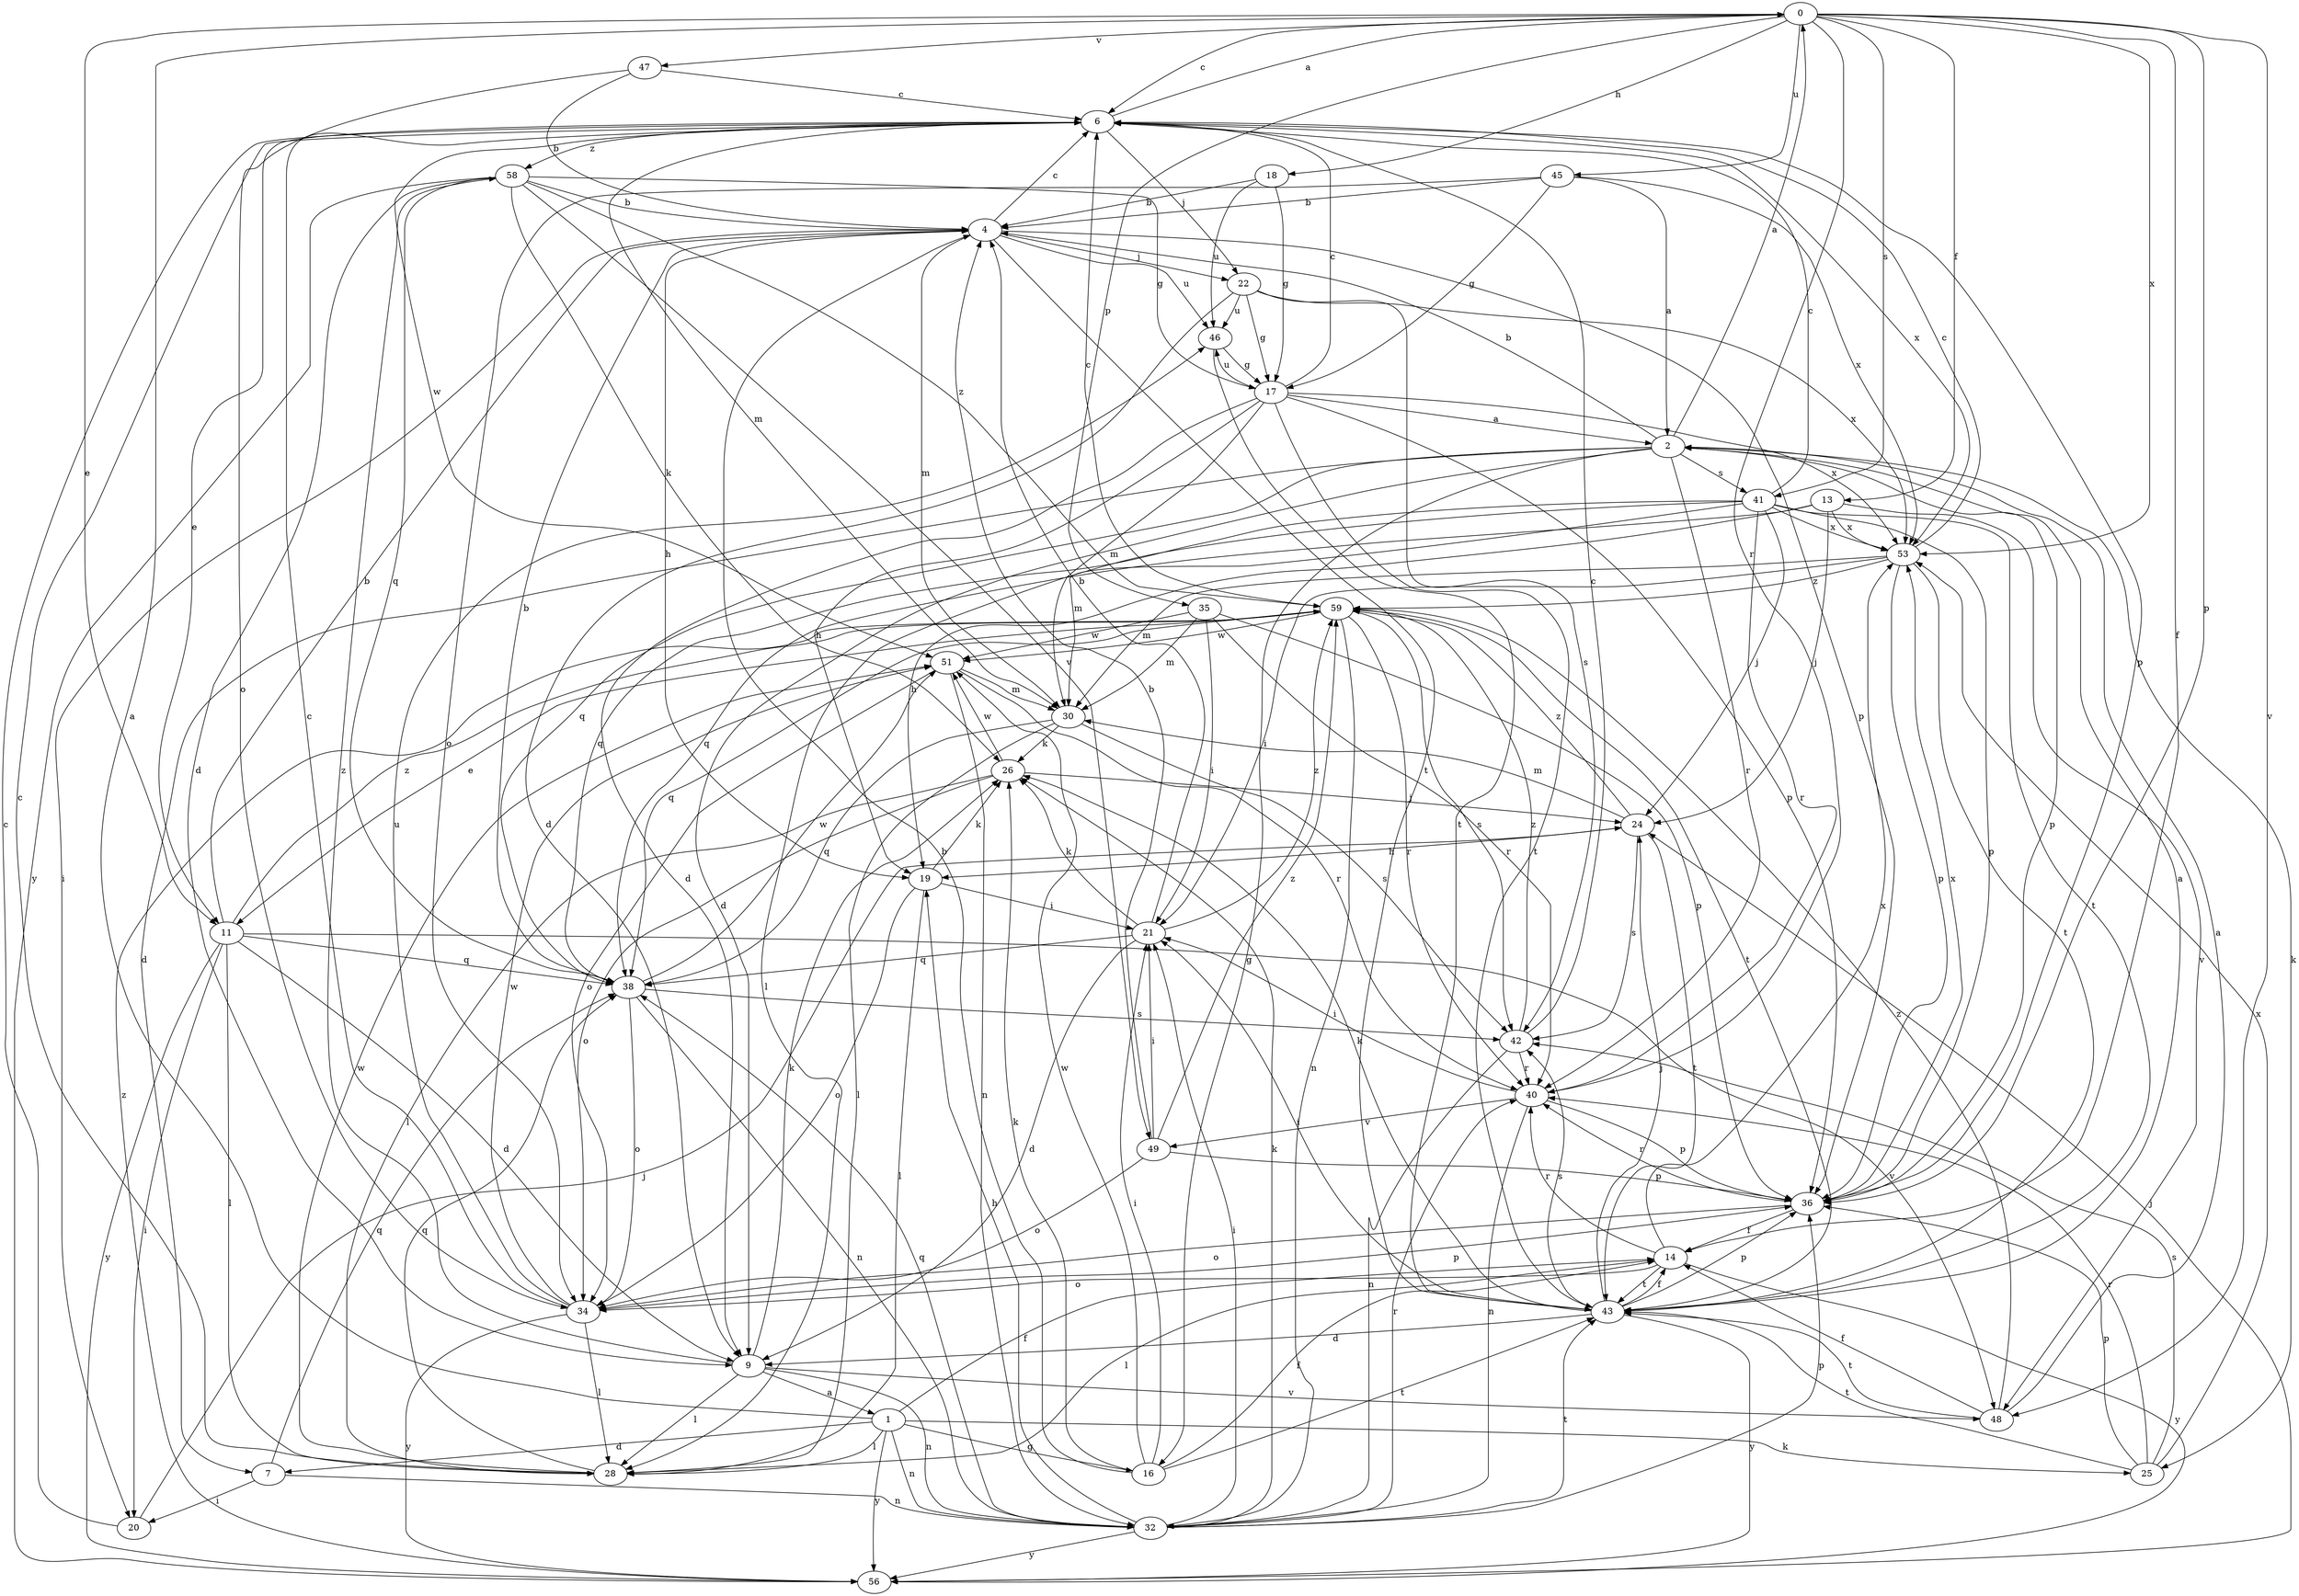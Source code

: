 strict digraph  {
0;
1;
2;
4;
6;
7;
9;
11;
13;
14;
16;
17;
18;
19;
20;
21;
22;
24;
25;
26;
28;
30;
32;
34;
35;
36;
38;
40;
41;
42;
43;
45;
46;
47;
48;
49;
51;
53;
56;
58;
59;
0 -> 6  [label=c];
0 -> 11  [label=e];
0 -> 13  [label=f];
0 -> 14  [label=f];
0 -> 18  [label=h];
0 -> 35  [label=p];
0 -> 36  [label=p];
0 -> 40  [label=r];
0 -> 41  [label=s];
0 -> 45  [label=u];
0 -> 47  [label=v];
0 -> 48  [label=v];
0 -> 53  [label=x];
1 -> 0  [label=a];
1 -> 7  [label=d];
1 -> 14  [label=f];
1 -> 16  [label=g];
1 -> 25  [label=k];
1 -> 28  [label=l];
1 -> 32  [label=n];
1 -> 56  [label=y];
2 -> 0  [label=a];
2 -> 4  [label=b];
2 -> 7  [label=d];
2 -> 9  [label=d];
2 -> 16  [label=g];
2 -> 25  [label=k];
2 -> 36  [label=p];
2 -> 38  [label=q];
2 -> 40  [label=r];
2 -> 41  [label=s];
4 -> 6  [label=c];
4 -> 19  [label=h];
4 -> 20  [label=i];
4 -> 22  [label=j];
4 -> 30  [label=m];
4 -> 36  [label=p];
4 -> 43  [label=t];
4 -> 46  [label=u];
6 -> 0  [label=a];
6 -> 11  [label=e];
6 -> 22  [label=j];
6 -> 30  [label=m];
6 -> 36  [label=p];
6 -> 51  [label=w];
6 -> 53  [label=x];
6 -> 58  [label=z];
7 -> 20  [label=i];
7 -> 32  [label=n];
7 -> 38  [label=q];
9 -> 1  [label=a];
9 -> 26  [label=k];
9 -> 28  [label=l];
9 -> 32  [label=n];
9 -> 48  [label=v];
9 -> 58  [label=z];
11 -> 4  [label=b];
11 -> 9  [label=d];
11 -> 20  [label=i];
11 -> 28  [label=l];
11 -> 38  [label=q];
11 -> 48  [label=v];
11 -> 56  [label=y];
11 -> 59  [label=z];
13 -> 19  [label=h];
13 -> 24  [label=j];
13 -> 38  [label=q];
13 -> 48  [label=v];
13 -> 53  [label=x];
14 -> 28  [label=l];
14 -> 34  [label=o];
14 -> 40  [label=r];
14 -> 43  [label=t];
14 -> 53  [label=x];
14 -> 56  [label=y];
16 -> 4  [label=b];
16 -> 14  [label=f];
16 -> 21  [label=i];
16 -> 26  [label=k];
16 -> 43  [label=t];
16 -> 51  [label=w];
17 -> 2  [label=a];
17 -> 6  [label=c];
17 -> 9  [label=d];
17 -> 19  [label=h];
17 -> 30  [label=m];
17 -> 36  [label=p];
17 -> 43  [label=t];
17 -> 46  [label=u];
17 -> 53  [label=x];
18 -> 4  [label=b];
18 -> 17  [label=g];
18 -> 46  [label=u];
19 -> 21  [label=i];
19 -> 26  [label=k];
19 -> 28  [label=l];
19 -> 34  [label=o];
20 -> 6  [label=c];
20 -> 24  [label=j];
21 -> 4  [label=b];
21 -> 9  [label=d];
21 -> 26  [label=k];
21 -> 38  [label=q];
21 -> 59  [label=z];
22 -> 9  [label=d];
22 -> 17  [label=g];
22 -> 42  [label=s];
22 -> 46  [label=u];
22 -> 53  [label=x];
24 -> 19  [label=h];
24 -> 30  [label=m];
24 -> 42  [label=s];
24 -> 43  [label=t];
24 -> 59  [label=z];
25 -> 36  [label=p];
25 -> 40  [label=r];
25 -> 42  [label=s];
25 -> 43  [label=t];
25 -> 53  [label=x];
26 -> 24  [label=j];
26 -> 28  [label=l];
26 -> 34  [label=o];
26 -> 51  [label=w];
28 -> 6  [label=c];
28 -> 38  [label=q];
28 -> 51  [label=w];
30 -> 26  [label=k];
30 -> 28  [label=l];
30 -> 38  [label=q];
30 -> 42  [label=s];
32 -> 19  [label=h];
32 -> 21  [label=i];
32 -> 26  [label=k];
32 -> 36  [label=p];
32 -> 38  [label=q];
32 -> 40  [label=r];
32 -> 43  [label=t];
32 -> 56  [label=y];
34 -> 6  [label=c];
34 -> 28  [label=l];
34 -> 36  [label=p];
34 -> 46  [label=u];
34 -> 51  [label=w];
34 -> 56  [label=y];
35 -> 21  [label=i];
35 -> 30  [label=m];
35 -> 36  [label=p];
35 -> 40  [label=r];
35 -> 51  [label=w];
36 -> 14  [label=f];
36 -> 34  [label=o];
36 -> 40  [label=r];
36 -> 53  [label=x];
38 -> 4  [label=b];
38 -> 32  [label=n];
38 -> 34  [label=o];
38 -> 42  [label=s];
38 -> 51  [label=w];
40 -> 21  [label=i];
40 -> 32  [label=n];
40 -> 36  [label=p];
40 -> 49  [label=v];
41 -> 6  [label=c];
41 -> 24  [label=j];
41 -> 28  [label=l];
41 -> 30  [label=m];
41 -> 36  [label=p];
41 -> 38  [label=q];
41 -> 40  [label=r];
41 -> 43  [label=t];
41 -> 53  [label=x];
42 -> 6  [label=c];
42 -> 32  [label=n];
42 -> 40  [label=r];
42 -> 59  [label=z];
43 -> 2  [label=a];
43 -> 9  [label=d];
43 -> 14  [label=f];
43 -> 21  [label=i];
43 -> 24  [label=j];
43 -> 26  [label=k];
43 -> 36  [label=p];
43 -> 42  [label=s];
43 -> 56  [label=y];
45 -> 2  [label=a];
45 -> 4  [label=b];
45 -> 17  [label=g];
45 -> 34  [label=o];
45 -> 53  [label=x];
46 -> 17  [label=g];
46 -> 43  [label=t];
47 -> 4  [label=b];
47 -> 6  [label=c];
47 -> 34  [label=o];
48 -> 2  [label=a];
48 -> 14  [label=f];
48 -> 43  [label=t];
48 -> 59  [label=z];
49 -> 4  [label=b];
49 -> 21  [label=i];
49 -> 34  [label=o];
49 -> 36  [label=p];
49 -> 59  [label=z];
51 -> 30  [label=m];
51 -> 32  [label=n];
51 -> 34  [label=o];
51 -> 40  [label=r];
53 -> 6  [label=c];
53 -> 21  [label=i];
53 -> 30  [label=m];
53 -> 36  [label=p];
53 -> 43  [label=t];
53 -> 59  [label=z];
56 -> 24  [label=j];
56 -> 59  [label=z];
58 -> 4  [label=b];
58 -> 9  [label=d];
58 -> 17  [label=g];
58 -> 26  [label=k];
58 -> 38  [label=q];
58 -> 49  [label=v];
58 -> 56  [label=y];
58 -> 59  [label=z];
59 -> 6  [label=c];
59 -> 11  [label=e];
59 -> 32  [label=n];
59 -> 38  [label=q];
59 -> 40  [label=r];
59 -> 42  [label=s];
59 -> 43  [label=t];
59 -> 51  [label=w];
}
